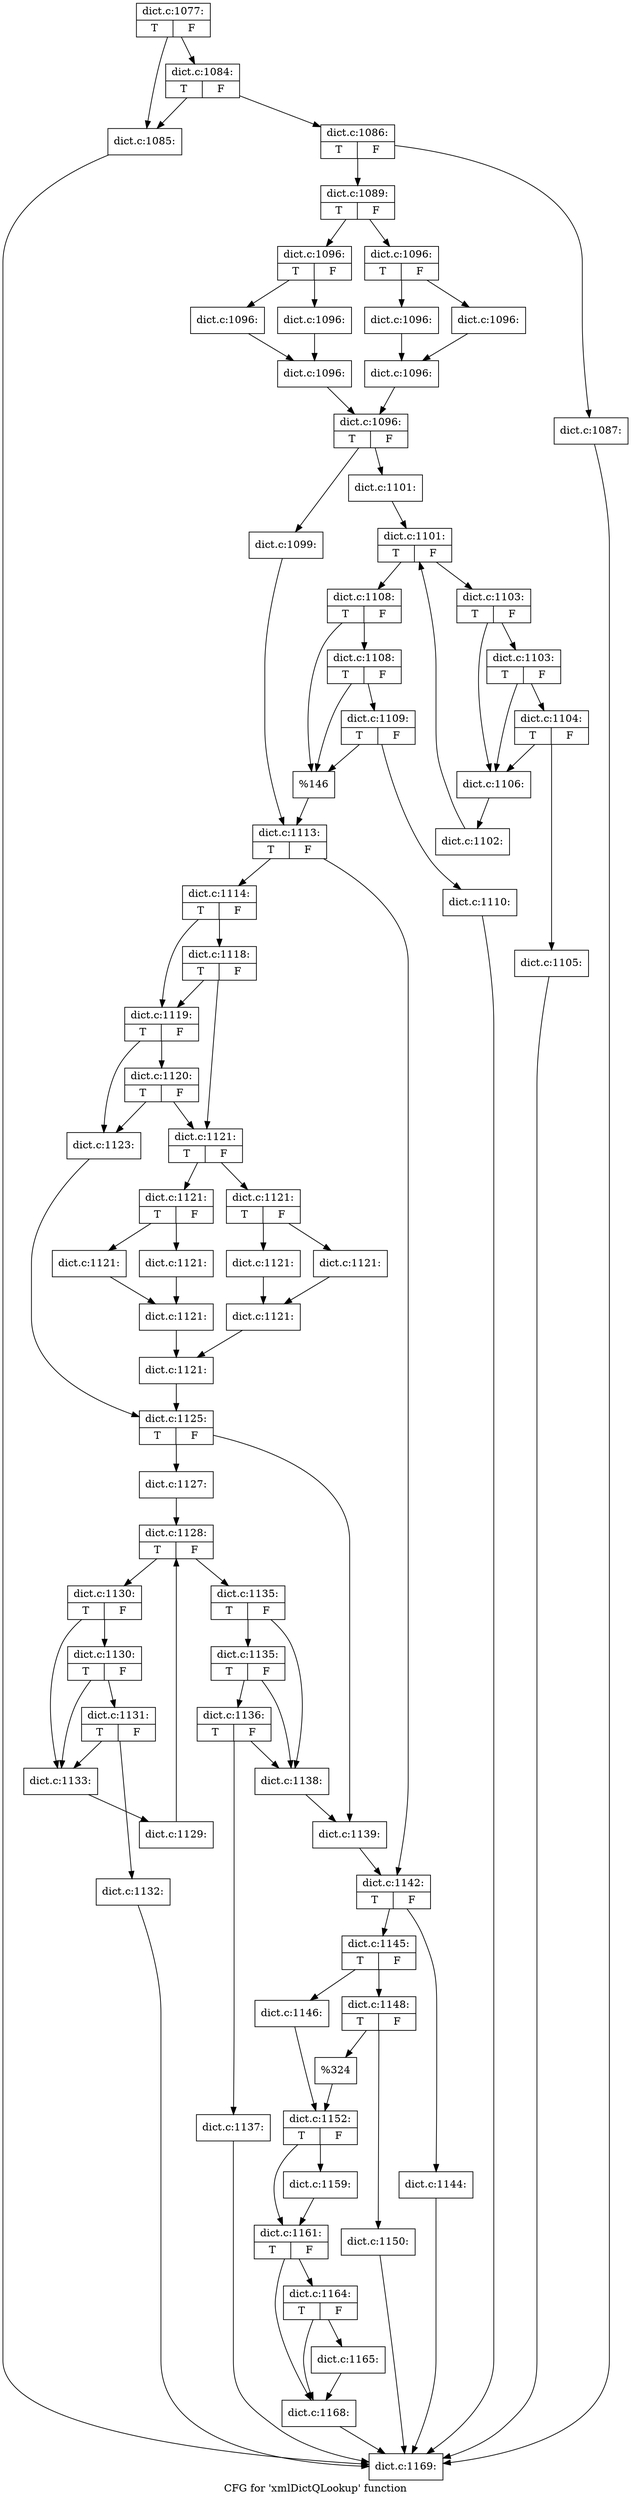 digraph "CFG for 'xmlDictQLookup' function" {
	label="CFG for 'xmlDictQLookup' function";

	Node0x46fc800 [shape=record,label="{dict.c:1077:|{<s0>T|<s1>F}}"];
	Node0x46fc800 -> Node0x49059b0;
	Node0x46fc800 -> Node0x4905a50;
	Node0x4905a50 [shape=record,label="{dict.c:1084:|{<s0>T|<s1>F}}"];
	Node0x4905a50 -> Node0x49059b0;
	Node0x4905a50 -> Node0x4905a00;
	Node0x49059b0 [shape=record,label="{dict.c:1085:}"];
	Node0x49059b0 -> Node0x46fca80;
	Node0x4905a00 [shape=record,label="{dict.c:1086:|{<s0>T|<s1>F}}"];
	Node0x4905a00 -> Node0x4906110;
	Node0x4905a00 -> Node0x4906160;
	Node0x4906110 [shape=record,label="{dict.c:1087:}"];
	Node0x4906110 -> Node0x46fca80;
	Node0x4906160 [shape=record,label="{dict.c:1089:|{<s0>T|<s1>F}}"];
	Node0x4906160 -> Node0x49071b0;
	Node0x4906160 -> Node0x4907200;
	Node0x49071b0 [shape=record,label="{dict.c:1096:|{<s0>T|<s1>F}}"];
	Node0x49071b0 -> Node0x49074a0;
	Node0x49071b0 -> Node0x49074f0;
	Node0x49074a0 [shape=record,label="{dict.c:1096:}"];
	Node0x49074a0 -> Node0x4907540;
	Node0x49074f0 [shape=record,label="{dict.c:1096:}"];
	Node0x49074f0 -> Node0x4907540;
	Node0x4907540 [shape=record,label="{dict.c:1096:}"];
	Node0x4907540 -> Node0x4907250;
	Node0x4907200 [shape=record,label="{dict.c:1096:|{<s0>T|<s1>F}}"];
	Node0x4907200 -> Node0x4907f90;
	Node0x4907200 -> Node0x4907fe0;
	Node0x4907f90 [shape=record,label="{dict.c:1096:}"];
	Node0x4907f90 -> Node0x4908030;
	Node0x4907fe0 [shape=record,label="{dict.c:1096:}"];
	Node0x4907fe0 -> Node0x4908030;
	Node0x4908030 [shape=record,label="{dict.c:1096:}"];
	Node0x4908030 -> Node0x4907250;
	Node0x4907250 [shape=record,label="{dict.c:1096:|{<s0>T|<s1>F}}"];
	Node0x4907250 -> Node0x4909c80;
	Node0x4907250 -> Node0x4909d20;
	Node0x4909c80 [shape=record,label="{dict.c:1099:}"];
	Node0x4909c80 -> Node0x4909cd0;
	Node0x4909d20 [shape=record,label="{dict.c:1101:}"];
	Node0x4909d20 -> Node0x490a7e0;
	Node0x490a7e0 [shape=record,label="{dict.c:1101:|{<s0>T|<s1>F}}"];
	Node0x490a7e0 -> Node0x490aa40;
	Node0x490a7e0 -> Node0x490a370;
	Node0x490aa40 [shape=record,label="{dict.c:1103:|{<s0>T|<s1>F}}"];
	Node0x490aa40 -> Node0x4908790;
	Node0x490aa40 -> Node0x4908630;
	Node0x4908790 [shape=record,label="{dict.c:1103:|{<s0>T|<s1>F}}"];
	Node0x4908790 -> Node0x4908580;
	Node0x4908790 -> Node0x4908630;
	Node0x4908580 [shape=record,label="{dict.c:1104:|{<s0>T|<s1>F}}"];
	Node0x4908580 -> Node0x490ace0;
	Node0x4908580 -> Node0x4908630;
	Node0x490ace0 [shape=record,label="{dict.c:1105:}"];
	Node0x490ace0 -> Node0x46fca80;
	Node0x4908630 [shape=record,label="{dict.c:1106:}"];
	Node0x4908630 -> Node0x490a9f0;
	Node0x490a9f0 [shape=record,label="{dict.c:1102:}"];
	Node0x490a9f0 -> Node0x490a7e0;
	Node0x490a370 [shape=record,label="{dict.c:1108:|{<s0>T|<s1>F}}"];
	Node0x490a370 -> Node0x490cd30;
	Node0x490a370 -> Node0x490cc60;
	Node0x490cd30 [shape=record,label="{dict.c:1108:|{<s0>T|<s1>F}}"];
	Node0x490cd30 -> Node0x490ccb0;
	Node0x490cd30 -> Node0x490cc60;
	Node0x490ccb0 [shape=record,label="{dict.c:1109:|{<s0>T|<s1>F}}"];
	Node0x490ccb0 -> Node0x490c010;
	Node0x490ccb0 -> Node0x490cc60;
	Node0x490c010 [shape=record,label="{dict.c:1110:}"];
	Node0x490c010 -> Node0x46fca80;
	Node0x490cc60 [shape=record,label="{%146}"];
	Node0x490cc60 -> Node0x4909cd0;
	Node0x4909cd0 [shape=record,label="{dict.c:1113:|{<s0>T|<s1>F}}"];
	Node0x4909cd0 -> Node0x490de60;
	Node0x4909cd0 -> Node0x490deb0;
	Node0x490de60 [shape=record,label="{dict.c:1114:|{<s0>T|<s1>F}}"];
	Node0x490de60 -> Node0x490e6a0;
	Node0x490de60 -> Node0x490e620;
	Node0x490e6a0 [shape=record,label="{dict.c:1118:|{<s0>T|<s1>F}}"];
	Node0x490e6a0 -> Node0x490e530;
	Node0x490e6a0 -> Node0x490e620;
	Node0x490e620 [shape=record,label="{dict.c:1119:|{<s0>T|<s1>F}}"];
	Node0x490e620 -> Node0x490ef10;
	Node0x490e620 -> Node0x490e5d0;
	Node0x490ef10 [shape=record,label="{dict.c:1120:|{<s0>T|<s1>F}}"];
	Node0x490ef10 -> Node0x490e530;
	Node0x490ef10 -> Node0x490e5d0;
	Node0x490e530 [shape=record,label="{dict.c:1121:|{<s0>T|<s1>F}}"];
	Node0x490e530 -> Node0x490f7b0;
	Node0x490e530 -> Node0x490f800;
	Node0x490f7b0 [shape=record,label="{dict.c:1121:|{<s0>T|<s1>F}}"];
	Node0x490f7b0 -> Node0x490fa40;
	Node0x490f7b0 -> Node0x490fa90;
	Node0x490fa40 [shape=record,label="{dict.c:1121:}"];
	Node0x490fa40 -> Node0x490fae0;
	Node0x490fa90 [shape=record,label="{dict.c:1121:}"];
	Node0x490fa90 -> Node0x490fae0;
	Node0x490fae0 [shape=record,label="{dict.c:1121:}"];
	Node0x490fae0 -> Node0x490f850;
	Node0x490f800 [shape=record,label="{dict.c:1121:|{<s0>T|<s1>F}}"];
	Node0x490f800 -> Node0x4910830;
	Node0x490f800 -> Node0x4910880;
	Node0x4910830 [shape=record,label="{dict.c:1121:}"];
	Node0x4910830 -> Node0x49108d0;
	Node0x4910880 [shape=record,label="{dict.c:1121:}"];
	Node0x4910880 -> Node0x49108d0;
	Node0x49108d0 [shape=record,label="{dict.c:1121:}"];
	Node0x49108d0 -> Node0x490f850;
	Node0x490f850 [shape=record,label="{dict.c:1121:}"];
	Node0x490f850 -> Node0x490e580;
	Node0x490e5d0 [shape=record,label="{dict.c:1123:}"];
	Node0x490e5d0 -> Node0x490e580;
	Node0x490e580 [shape=record,label="{dict.c:1125:|{<s0>T|<s1>F}}"];
	Node0x490e580 -> Node0x4912100;
	Node0x490e580 -> Node0x4912150;
	Node0x4912100 [shape=record,label="{dict.c:1127:}"];
	Node0x4912100 -> Node0x4894fe0;
	Node0x4894fe0 [shape=record,label="{dict.c:1128:|{<s0>T|<s1>F}}"];
	Node0x4894fe0 -> Node0x48db620;
	Node0x4894fe0 -> Node0x48948d0;
	Node0x48db620 [shape=record,label="{dict.c:1130:|{<s0>T|<s1>F}}"];
	Node0x48db620 -> Node0x48dbb80;
	Node0x48db620 -> Node0x48dbab0;
	Node0x48dbb80 [shape=record,label="{dict.c:1130:|{<s0>T|<s1>F}}"];
	Node0x48dbb80 -> Node0x48dbb00;
	Node0x48dbb80 -> Node0x48dbab0;
	Node0x48dbb00 [shape=record,label="{dict.c:1131:|{<s0>T|<s1>F}}"];
	Node0x48dbb00 -> Node0x48dba60;
	Node0x48dbb00 -> Node0x48dbab0;
	Node0x48dba60 [shape=record,label="{dict.c:1132:}"];
	Node0x48dba60 -> Node0x46fca80;
	Node0x48dbab0 [shape=record,label="{dict.c:1133:}"];
	Node0x48dbab0 -> Node0x48db590;
	Node0x48db590 [shape=record,label="{dict.c:1129:}"];
	Node0x48db590 -> Node0x4894fe0;
	Node0x48948d0 [shape=record,label="{dict.c:1135:|{<s0>T|<s1>F}}"];
	Node0x48948d0 -> Node0x4915ad0;
	Node0x48948d0 -> Node0x4915a00;
	Node0x4915ad0 [shape=record,label="{dict.c:1135:|{<s0>T|<s1>F}}"];
	Node0x4915ad0 -> Node0x4915a50;
	Node0x4915ad0 -> Node0x4915a00;
	Node0x4915a50 [shape=record,label="{dict.c:1136:|{<s0>T|<s1>F}}"];
	Node0x4915a50 -> Node0x49159b0;
	Node0x4915a50 -> Node0x4915a00;
	Node0x49159b0 [shape=record,label="{dict.c:1137:}"];
	Node0x49159b0 -> Node0x46fca80;
	Node0x4915a00 [shape=record,label="{dict.c:1138:}"];
	Node0x4915a00 -> Node0x4912150;
	Node0x4912150 [shape=record,label="{dict.c:1139:}"];
	Node0x4912150 -> Node0x490deb0;
	Node0x490deb0 [shape=record,label="{dict.c:1142:|{<s0>T|<s1>F}}"];
	Node0x490deb0 -> Node0x4917a00;
	Node0x490deb0 -> Node0x4917d30;
	Node0x4917a00 [shape=record,label="{dict.c:1144:}"];
	Node0x4917a00 -> Node0x46fca80;
	Node0x4917d30 [shape=record,label="{dict.c:1145:|{<s0>T|<s1>F}}"];
	Node0x4917d30 -> Node0x4917ce0;
	Node0x4917d30 -> Node0x49182b0;
	Node0x4917ce0 [shape=record,label="{dict.c:1146:}"];
	Node0x4917ce0 -> Node0x4918260;
	Node0x49182b0 [shape=record,label="{dict.c:1148:|{<s0>T|<s1>F}}"];
	Node0x49182b0 -> Node0x4918ca0;
	Node0x49182b0 -> Node0x4918cf0;
	Node0x4918ca0 [shape=record,label="{dict.c:1150:}"];
	Node0x4918ca0 -> Node0x46fca80;
	Node0x4918cf0 [shape=record,label="{%324}"];
	Node0x4918cf0 -> Node0x4918260;
	Node0x4918260 [shape=record,label="{dict.c:1152:|{<s0>T|<s1>F}}"];
	Node0x4918260 -> Node0x4919f80;
	Node0x4918260 -> Node0x4919fd0;
	Node0x4919f80 [shape=record,label="{dict.c:1159:}"];
	Node0x4919f80 -> Node0x4919fd0;
	Node0x4919fd0 [shape=record,label="{dict.c:1161:|{<s0>T|<s1>F}}"];
	Node0x4919fd0 -> Node0x4917b40;
	Node0x4919fd0 -> Node0x4917af0;
	Node0x4917b40 [shape=record,label="{dict.c:1164:|{<s0>T|<s1>F}}"];
	Node0x4917b40 -> Node0x4917570;
	Node0x4917b40 -> Node0x4917af0;
	Node0x4917570 [shape=record,label="{dict.c:1165:}"];
	Node0x4917570 -> Node0x4917af0;
	Node0x4917af0 [shape=record,label="{dict.c:1168:}"];
	Node0x4917af0 -> Node0x46fca80;
	Node0x46fca80 [shape=record,label="{dict.c:1169:}"];
}
